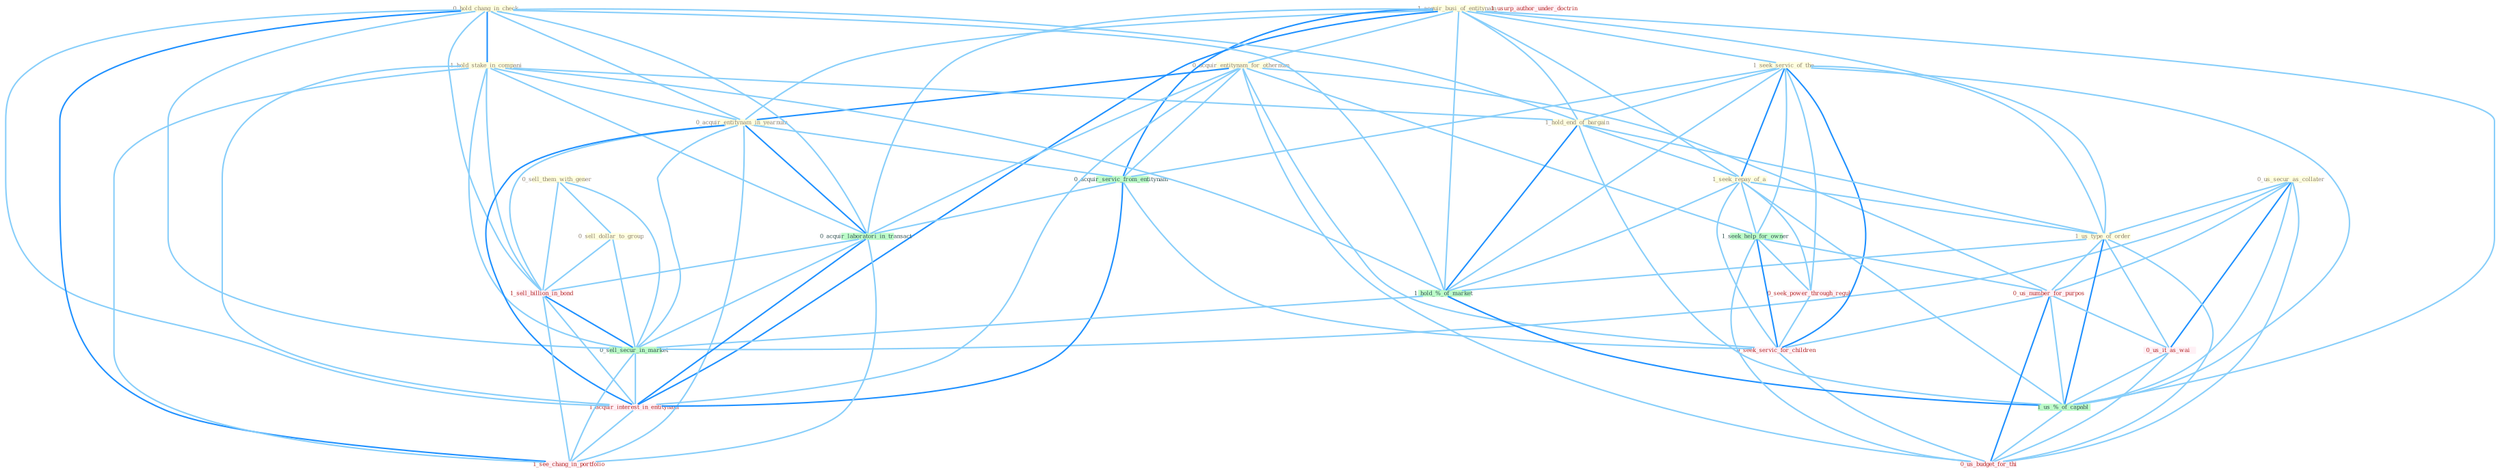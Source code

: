 Graph G{ 
    node
    [shape=polygon,style=filled,width=.5,height=.06,color="#BDFCC9",fixedsize=true,fontsize=4,
    fontcolor="#2f4f4f"];
    {node
    [color="#ffffe0", fontcolor="#8b7d6b"] "1_acquir_busi_of_entitynam " "0_sell_them_with_gener " "0_sell_dollar_to_group " "0_us_secur_as_collater " "0_acquir_entitynam_for_othernum " "0_hold_chang_in_check " "1_hold_stake_in_compani " "1_seek_servic_of_the " "1_hold_end_of_bargain " "1_seek_repay_of_a " "0_acquir_entitynam_in_yearnum " "1_us_type_of_order "}
{node [color="#fff0f5", fontcolor="#b22222"] "0_seek_power_through_regul " "0_us_number_for_purpos " "1_sell_billion_in_bond " "0_us_it_as_wai " "1_usurp_author_under_doctrin " "1_acquir_interest_in_entitynam " "0_seek_servic_for_children " "1_see_chang_in_portfolio " "0_us_budget_for_thi "}
edge [color="#B0E2FF"];

	"1_acquir_busi_of_entitynam " -- "0_acquir_entitynam_for_othernum " [w="1", color="#87cefa" ];
	"1_acquir_busi_of_entitynam " -- "1_seek_servic_of_the " [w="1", color="#87cefa" ];
	"1_acquir_busi_of_entitynam " -- "1_hold_end_of_bargain " [w="1", color="#87cefa" ];
	"1_acquir_busi_of_entitynam " -- "1_seek_repay_of_a " [w="1", color="#87cefa" ];
	"1_acquir_busi_of_entitynam " -- "0_acquir_entitynam_in_yearnum " [w="1", color="#87cefa" ];
	"1_acquir_busi_of_entitynam " -- "1_us_type_of_order " [w="1", color="#87cefa" ];
	"1_acquir_busi_of_entitynam " -- "0_acquir_servic_from_entitynam " [w="2", color="#1e90ff" , len=0.8];
	"1_acquir_busi_of_entitynam " -- "1_hold_%_of_market " [w="1", color="#87cefa" ];
	"1_acquir_busi_of_entitynam " -- "0_acquir_laboratori_in_transact " [w="1", color="#87cefa" ];
	"1_acquir_busi_of_entitynam " -- "1_us_%_of_capabl " [w="1", color="#87cefa" ];
	"1_acquir_busi_of_entitynam " -- "1_acquir_interest_in_entitynam " [w="2", color="#1e90ff" , len=0.8];
	"0_sell_them_with_gener " -- "0_sell_dollar_to_group " [w="1", color="#87cefa" ];
	"0_sell_them_with_gener " -- "1_sell_billion_in_bond " [w="1", color="#87cefa" ];
	"0_sell_them_with_gener " -- "0_sell_secur_in_market " [w="1", color="#87cefa" ];
	"0_sell_dollar_to_group " -- "1_sell_billion_in_bond " [w="1", color="#87cefa" ];
	"0_sell_dollar_to_group " -- "0_sell_secur_in_market " [w="1", color="#87cefa" ];
	"0_us_secur_as_collater " -- "1_us_type_of_order " [w="1", color="#87cefa" ];
	"0_us_secur_as_collater " -- "0_us_number_for_purpos " [w="1", color="#87cefa" ];
	"0_us_secur_as_collater " -- "0_us_it_as_wai " [w="2", color="#1e90ff" , len=0.8];
	"0_us_secur_as_collater " -- "1_us_%_of_capabl " [w="1", color="#87cefa" ];
	"0_us_secur_as_collater " -- "0_sell_secur_in_market " [w="1", color="#87cefa" ];
	"0_us_secur_as_collater " -- "0_us_budget_for_thi " [w="1", color="#87cefa" ];
	"0_acquir_entitynam_for_othernum " -- "0_acquir_entitynam_in_yearnum " [w="2", color="#1e90ff" , len=0.8];
	"0_acquir_entitynam_for_othernum " -- "1_seek_help_for_owner " [w="1", color="#87cefa" ];
	"0_acquir_entitynam_for_othernum " -- "0_acquir_servic_from_entitynam " [w="1", color="#87cefa" ];
	"0_acquir_entitynam_for_othernum " -- "0_us_number_for_purpos " [w="1", color="#87cefa" ];
	"0_acquir_entitynam_for_othernum " -- "0_acquir_laboratori_in_transact " [w="1", color="#87cefa" ];
	"0_acquir_entitynam_for_othernum " -- "1_acquir_interest_in_entitynam " [w="1", color="#87cefa" ];
	"0_acquir_entitynam_for_othernum " -- "0_seek_servic_for_children " [w="1", color="#87cefa" ];
	"0_acquir_entitynam_for_othernum " -- "0_us_budget_for_thi " [w="1", color="#87cefa" ];
	"0_hold_chang_in_check " -- "1_hold_stake_in_compani " [w="2", color="#1e90ff" , len=0.8];
	"0_hold_chang_in_check " -- "1_hold_end_of_bargain " [w="1", color="#87cefa" ];
	"0_hold_chang_in_check " -- "0_acquir_entitynam_in_yearnum " [w="1", color="#87cefa" ];
	"0_hold_chang_in_check " -- "1_hold_%_of_market " [w="1", color="#87cefa" ];
	"0_hold_chang_in_check " -- "0_acquir_laboratori_in_transact " [w="1", color="#87cefa" ];
	"0_hold_chang_in_check " -- "1_sell_billion_in_bond " [w="1", color="#87cefa" ];
	"0_hold_chang_in_check " -- "0_sell_secur_in_market " [w="1", color="#87cefa" ];
	"0_hold_chang_in_check " -- "1_acquir_interest_in_entitynam " [w="1", color="#87cefa" ];
	"0_hold_chang_in_check " -- "1_see_chang_in_portfolio " [w="2", color="#1e90ff" , len=0.8];
	"1_hold_stake_in_compani " -- "1_hold_end_of_bargain " [w="1", color="#87cefa" ];
	"1_hold_stake_in_compani " -- "0_acquir_entitynam_in_yearnum " [w="1", color="#87cefa" ];
	"1_hold_stake_in_compani " -- "1_hold_%_of_market " [w="1", color="#87cefa" ];
	"1_hold_stake_in_compani " -- "0_acquir_laboratori_in_transact " [w="1", color="#87cefa" ];
	"1_hold_stake_in_compani " -- "1_sell_billion_in_bond " [w="1", color="#87cefa" ];
	"1_hold_stake_in_compani " -- "0_sell_secur_in_market " [w="1", color="#87cefa" ];
	"1_hold_stake_in_compani " -- "1_acquir_interest_in_entitynam " [w="1", color="#87cefa" ];
	"1_hold_stake_in_compani " -- "1_see_chang_in_portfolio " [w="1", color="#87cefa" ];
	"1_seek_servic_of_the " -- "1_hold_end_of_bargain " [w="1", color="#87cefa" ];
	"1_seek_servic_of_the " -- "1_seek_repay_of_a " [w="2", color="#1e90ff" , len=0.8];
	"1_seek_servic_of_the " -- "1_us_type_of_order " [w="1", color="#87cefa" ];
	"1_seek_servic_of_the " -- "1_seek_help_for_owner " [w="1", color="#87cefa" ];
	"1_seek_servic_of_the " -- "0_acquir_servic_from_entitynam " [w="1", color="#87cefa" ];
	"1_seek_servic_of_the " -- "1_hold_%_of_market " [w="1", color="#87cefa" ];
	"1_seek_servic_of_the " -- "0_seek_power_through_regul " [w="1", color="#87cefa" ];
	"1_seek_servic_of_the " -- "1_us_%_of_capabl " [w="1", color="#87cefa" ];
	"1_seek_servic_of_the " -- "0_seek_servic_for_children " [w="2", color="#1e90ff" , len=0.8];
	"1_hold_end_of_bargain " -- "1_seek_repay_of_a " [w="1", color="#87cefa" ];
	"1_hold_end_of_bargain " -- "1_us_type_of_order " [w="1", color="#87cefa" ];
	"1_hold_end_of_bargain " -- "1_hold_%_of_market " [w="2", color="#1e90ff" , len=0.8];
	"1_hold_end_of_bargain " -- "1_us_%_of_capabl " [w="1", color="#87cefa" ];
	"1_seek_repay_of_a " -- "1_us_type_of_order " [w="1", color="#87cefa" ];
	"1_seek_repay_of_a " -- "1_seek_help_for_owner " [w="1", color="#87cefa" ];
	"1_seek_repay_of_a " -- "1_hold_%_of_market " [w="1", color="#87cefa" ];
	"1_seek_repay_of_a " -- "0_seek_power_through_regul " [w="1", color="#87cefa" ];
	"1_seek_repay_of_a " -- "1_us_%_of_capabl " [w="1", color="#87cefa" ];
	"1_seek_repay_of_a " -- "0_seek_servic_for_children " [w="1", color="#87cefa" ];
	"0_acquir_entitynam_in_yearnum " -- "0_acquir_servic_from_entitynam " [w="1", color="#87cefa" ];
	"0_acquir_entitynam_in_yearnum " -- "0_acquir_laboratori_in_transact " [w="2", color="#1e90ff" , len=0.8];
	"0_acquir_entitynam_in_yearnum " -- "1_sell_billion_in_bond " [w="1", color="#87cefa" ];
	"0_acquir_entitynam_in_yearnum " -- "0_sell_secur_in_market " [w="1", color="#87cefa" ];
	"0_acquir_entitynam_in_yearnum " -- "1_acquir_interest_in_entitynam " [w="2", color="#1e90ff" , len=0.8];
	"0_acquir_entitynam_in_yearnum " -- "1_see_chang_in_portfolio " [w="1", color="#87cefa" ];
	"1_us_type_of_order " -- "1_hold_%_of_market " [w="1", color="#87cefa" ];
	"1_us_type_of_order " -- "0_us_number_for_purpos " [w="1", color="#87cefa" ];
	"1_us_type_of_order " -- "0_us_it_as_wai " [w="1", color="#87cefa" ];
	"1_us_type_of_order " -- "1_us_%_of_capabl " [w="2", color="#1e90ff" , len=0.8];
	"1_us_type_of_order " -- "0_us_budget_for_thi " [w="1", color="#87cefa" ];
	"1_seek_help_for_owner " -- "0_seek_power_through_regul " [w="1", color="#87cefa" ];
	"1_seek_help_for_owner " -- "0_us_number_for_purpos " [w="1", color="#87cefa" ];
	"1_seek_help_for_owner " -- "0_seek_servic_for_children " [w="2", color="#1e90ff" , len=0.8];
	"1_seek_help_for_owner " -- "0_us_budget_for_thi " [w="1", color="#87cefa" ];
	"0_acquir_servic_from_entitynam " -- "0_acquir_laboratori_in_transact " [w="1", color="#87cefa" ];
	"0_acquir_servic_from_entitynam " -- "1_acquir_interest_in_entitynam " [w="2", color="#1e90ff" , len=0.8];
	"0_acquir_servic_from_entitynam " -- "0_seek_servic_for_children " [w="1", color="#87cefa" ];
	"1_hold_%_of_market " -- "1_us_%_of_capabl " [w="2", color="#1e90ff" , len=0.8];
	"1_hold_%_of_market " -- "0_sell_secur_in_market " [w="1", color="#87cefa" ];
	"0_seek_power_through_regul " -- "0_seek_servic_for_children " [w="1", color="#87cefa" ];
	"0_us_number_for_purpos " -- "0_us_it_as_wai " [w="1", color="#87cefa" ];
	"0_us_number_for_purpos " -- "1_us_%_of_capabl " [w="1", color="#87cefa" ];
	"0_us_number_for_purpos " -- "0_seek_servic_for_children " [w="1", color="#87cefa" ];
	"0_us_number_for_purpos " -- "0_us_budget_for_thi " [w="2", color="#1e90ff" , len=0.8];
	"0_acquir_laboratori_in_transact " -- "1_sell_billion_in_bond " [w="1", color="#87cefa" ];
	"0_acquir_laboratori_in_transact " -- "0_sell_secur_in_market " [w="1", color="#87cefa" ];
	"0_acquir_laboratori_in_transact " -- "1_acquir_interest_in_entitynam " [w="2", color="#1e90ff" , len=0.8];
	"0_acquir_laboratori_in_transact " -- "1_see_chang_in_portfolio " [w="1", color="#87cefa" ];
	"1_sell_billion_in_bond " -- "0_sell_secur_in_market " [w="2", color="#1e90ff" , len=0.8];
	"1_sell_billion_in_bond " -- "1_acquir_interest_in_entitynam " [w="1", color="#87cefa" ];
	"1_sell_billion_in_bond " -- "1_see_chang_in_portfolio " [w="1", color="#87cefa" ];
	"0_us_it_as_wai " -- "1_us_%_of_capabl " [w="1", color="#87cefa" ];
	"0_us_it_as_wai " -- "0_us_budget_for_thi " [w="1", color="#87cefa" ];
	"1_us_%_of_capabl " -- "0_us_budget_for_thi " [w="1", color="#87cefa" ];
	"0_sell_secur_in_market " -- "1_acquir_interest_in_entitynam " [w="1", color="#87cefa" ];
	"0_sell_secur_in_market " -- "1_see_chang_in_portfolio " [w="1", color="#87cefa" ];
	"1_acquir_interest_in_entitynam " -- "1_see_chang_in_portfolio " [w="1", color="#87cefa" ];
	"0_seek_servic_for_children " -- "0_us_budget_for_thi " [w="1", color="#87cefa" ];
}
